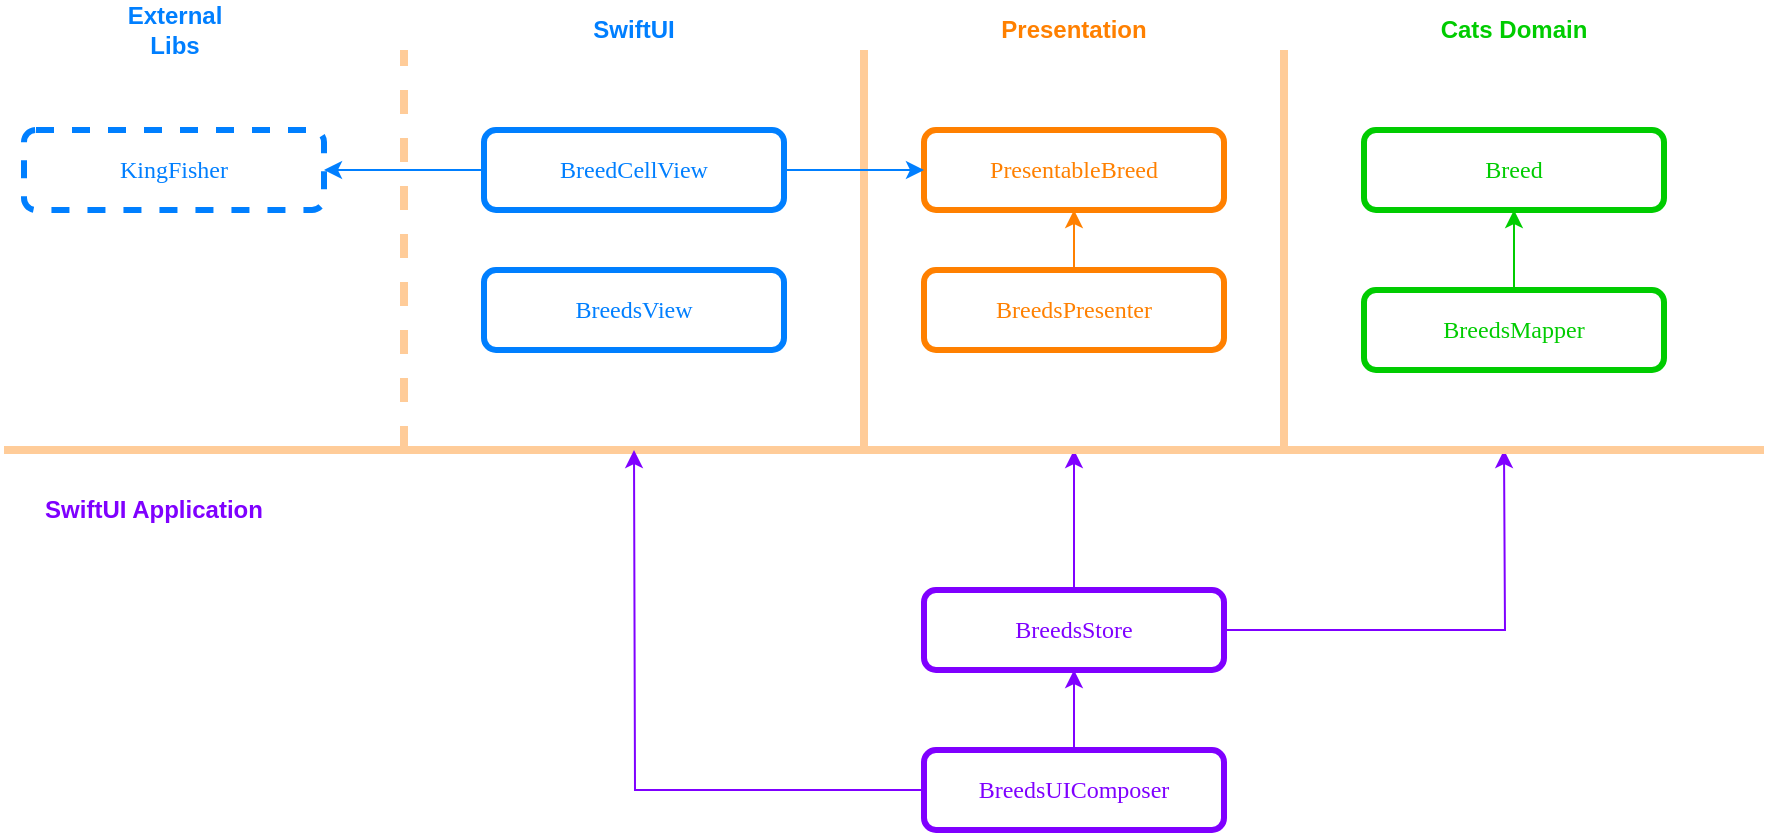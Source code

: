 <mxfile version="14.7.4" type="github">
  <diagram id="UjNKp0Ct7n-lzt2zG22C" name="Page-1">
    <mxGraphModel dx="1817" dy="750" grid="1" gridSize="10" guides="1" tooltips="1" connect="1" arrows="1" fold="1" page="1" pageScale="1" pageWidth="827" pageHeight="1169" math="0" shadow="0">
      <root>
        <mxCell id="0" />
        <mxCell id="1" parent="0" />
        <mxCell id="G4XLr2i-ibFLbOx_ARMf-1" value="&lt;font face=&quot;Verdana&quot; color=&quot;#ff8000&quot;&gt;PresentableBreed&lt;/font&gt;" style="rounded=1;whiteSpace=wrap;html=1;fillColor=none;strokeColor=#FF8000;strokeWidth=3;" parent="1" vertex="1">
          <mxGeometry x="300" y="160" width="150" height="40" as="geometry" />
        </mxCell>
        <mxCell id="G4XLr2i-ibFLbOx_ARMf-2" value="&lt;font face=&quot;Verdana&quot; color=&quot;#00cc00&quot;&gt;Breed&lt;/font&gt;" style="rounded=1;whiteSpace=wrap;html=1;strokeColor=#00CC00;fillColor=none;strokeWidth=3;" parent="1" vertex="1">
          <mxGeometry x="520" y="160" width="150" height="40" as="geometry" />
        </mxCell>
        <mxCell id="G4XLr2i-ibFLbOx_ARMf-7" style="edgeStyle=orthogonalEdgeStyle;rounded=0;orthogonalLoop=1;jettySize=auto;html=1;strokeWidth=1;strokeColor=#00CC00;" parent="1" source="G4XLr2i-ibFLbOx_ARMf-3" target="G4XLr2i-ibFLbOx_ARMf-2" edge="1">
          <mxGeometry relative="1" as="geometry" />
        </mxCell>
        <mxCell id="G4XLr2i-ibFLbOx_ARMf-3" value="&lt;font face=&quot;Verdana&quot; color=&quot;#00cc00&quot;&gt;BreedsMapper&lt;/font&gt;" style="rounded=1;whiteSpace=wrap;html=1;strokeColor=#00CC00;fillColor=none;strokeWidth=3;" parent="1" vertex="1">
          <mxGeometry x="520" y="240" width="150" height="40" as="geometry" />
        </mxCell>
        <mxCell id="G4XLr2i-ibFLbOx_ARMf-4" value="" style="endArrow=none;html=1;strokeWidth=4;strokeColor=#FFCC99;" parent="1" edge="1">
          <mxGeometry width="50" height="50" relative="1" as="geometry">
            <mxPoint x="480" y="320" as="sourcePoint" />
            <mxPoint x="480" y="120" as="targetPoint" />
          </mxGeometry>
        </mxCell>
        <mxCell id="G4XLr2i-ibFLbOx_ARMf-5" value="" style="endArrow=none;html=1;strokeWidth=4;strokeColor=#FFCC99;" parent="1" edge="1">
          <mxGeometry width="50" height="50" relative="1" as="geometry">
            <mxPoint x="270" y="320" as="sourcePoint" />
            <mxPoint x="270" y="120" as="targetPoint" />
          </mxGeometry>
        </mxCell>
        <mxCell id="G4XLr2i-ibFLbOx_ARMf-8" value="&lt;font face=&quot;Verdana&quot; color=&quot;#007fff&quot;&gt;BreedsView&lt;/font&gt;" style="rounded=1;whiteSpace=wrap;html=1;fillColor=none;strokeWidth=3;strokeColor=#007FFF;" parent="1" vertex="1">
          <mxGeometry x="80" y="230" width="150" height="40" as="geometry" />
        </mxCell>
        <mxCell id="G4XLr2i-ibFLbOx_ARMf-11" style="edgeStyle=orthogonalEdgeStyle;rounded=0;orthogonalLoop=1;jettySize=auto;html=1;entryX=0;entryY=0.5;entryDx=0;entryDy=0;strokeWidth=1;strokeColor=#007FFF;" parent="1" source="G4XLr2i-ibFLbOx_ARMf-9" target="G4XLr2i-ibFLbOx_ARMf-1" edge="1">
          <mxGeometry relative="1" as="geometry" />
        </mxCell>
        <mxCell id="G4XLr2i-ibFLbOx_ARMf-14" style="edgeStyle=orthogonalEdgeStyle;rounded=0;orthogonalLoop=1;jettySize=auto;html=1;entryX=1;entryY=0.5;entryDx=0;entryDy=0;strokeColor=#007FFF;strokeWidth=1;" parent="1" source="G4XLr2i-ibFLbOx_ARMf-9" target="G4XLr2i-ibFLbOx_ARMf-13" edge="1">
          <mxGeometry relative="1" as="geometry" />
        </mxCell>
        <mxCell id="G4XLr2i-ibFLbOx_ARMf-9" value="&lt;font face=&quot;Verdana&quot; color=&quot;#007fff&quot;&gt;BreedCellView&lt;/font&gt;" style="rounded=1;whiteSpace=wrap;html=1;fillColor=none;strokeWidth=3;strokeColor=#007FFF;" parent="1" vertex="1">
          <mxGeometry x="80" y="160" width="150" height="40" as="geometry" />
        </mxCell>
        <mxCell id="G4XLr2i-ibFLbOx_ARMf-24" style="edgeStyle=orthogonalEdgeStyle;rounded=0;orthogonalLoop=1;jettySize=auto;html=1;strokeColor=#7F00FF;strokeWidth=1;" parent="1" source="G4XLr2i-ibFLbOx_ARMf-10" edge="1">
          <mxGeometry relative="1" as="geometry">
            <mxPoint x="590" y="320" as="targetPoint" />
          </mxGeometry>
        </mxCell>
        <mxCell id="G4XLr2i-ibFLbOx_ARMf-25" style="edgeStyle=orthogonalEdgeStyle;rounded=0;orthogonalLoop=1;jettySize=auto;html=1;strokeColor=#7F00FF;strokeWidth=1;" parent="1" source="G4XLr2i-ibFLbOx_ARMf-10" edge="1">
          <mxGeometry relative="1" as="geometry">
            <mxPoint x="375" y="320" as="targetPoint" />
          </mxGeometry>
        </mxCell>
        <mxCell id="G4XLr2i-ibFLbOx_ARMf-10" value="&lt;font face=&quot;Verdana&quot; color=&quot;#7f00ff&quot;&gt;BreedsStore&lt;/font&gt;" style="rounded=1;whiteSpace=wrap;html=1;fillColor=none;strokeWidth=3;strokeColor=#7F00FF;" parent="1" vertex="1">
          <mxGeometry x="300" y="390" width="150" height="40" as="geometry" />
        </mxCell>
        <mxCell id="G4XLr2i-ibFLbOx_ARMf-12" value="" style="endArrow=none;html=1;strokeWidth=4;dashed=1;strokeColor=#FFCC99;" parent="1" edge="1">
          <mxGeometry width="50" height="50" relative="1" as="geometry">
            <mxPoint x="40" y="320" as="sourcePoint" />
            <mxPoint x="40" y="120" as="targetPoint" />
          </mxGeometry>
        </mxCell>
        <mxCell id="G4XLr2i-ibFLbOx_ARMf-13" value="&lt;font color=&quot;#007fff&quot; face=&quot;Verdana&quot;&gt;&lt;span&gt;KingFisher&lt;/span&gt;&lt;/font&gt;" style="rounded=1;whiteSpace=wrap;html=1;fillColor=none;strokeWidth=3;dashed=1;strokeColor=#007FFF;" parent="1" vertex="1">
          <mxGeometry x="-150" y="160" width="150" height="40" as="geometry" />
        </mxCell>
        <mxCell id="G4XLr2i-ibFLbOx_ARMf-15" value="&lt;font color=&quot;#007fff&quot;&gt;&lt;b&gt;SwiftUI&lt;/b&gt;&lt;/font&gt;" style="text;html=1;strokeColor=none;fillColor=none;align=center;verticalAlign=middle;whiteSpace=wrap;rounded=0;dashed=1;" parent="1" vertex="1">
          <mxGeometry x="135" y="100" width="40" height="20" as="geometry" />
        </mxCell>
        <mxCell id="G4XLr2i-ibFLbOx_ARMf-16" value="&lt;b&gt;&lt;font color=&quot;#ff8000&quot;&gt;Presentation&lt;/font&gt;&lt;/b&gt;" style="text;html=1;strokeColor=none;fillColor=none;align=center;verticalAlign=middle;whiteSpace=wrap;rounded=0;dashed=1;" parent="1" vertex="1">
          <mxGeometry x="355" y="100" width="40" height="20" as="geometry" />
        </mxCell>
        <mxCell id="G4XLr2i-ibFLbOx_ARMf-17" value="&lt;font color=&quot;#00cc00&quot;&gt;&lt;b&gt;Cats Domain&lt;/b&gt;&lt;/font&gt;" style="text;html=1;strokeColor=none;fillColor=none;align=center;verticalAlign=middle;whiteSpace=wrap;rounded=0;dashed=1;" parent="1" vertex="1">
          <mxGeometry x="540" y="100" width="110" height="20" as="geometry" />
        </mxCell>
        <mxCell id="G4XLr2i-ibFLbOx_ARMf-18" value="" style="endArrow=none;html=1;strokeWidth=4;strokeColor=#FFCC99;" parent="1" edge="1">
          <mxGeometry width="50" height="50" relative="1" as="geometry">
            <mxPoint x="720" y="320" as="sourcePoint" />
            <mxPoint x="-160" y="320" as="targetPoint" />
          </mxGeometry>
        </mxCell>
        <mxCell id="G4XLr2i-ibFLbOx_ARMf-19" value="&lt;b&gt;&lt;font color=&quot;#7f00ff&quot;&gt;SwiftUI Application&lt;/font&gt;&lt;/b&gt;" style="text;html=1;strokeColor=none;fillColor=none;align=center;verticalAlign=middle;whiteSpace=wrap;rounded=0;dashed=1;" parent="1" vertex="1">
          <mxGeometry x="-160" y="340" width="150" height="20" as="geometry" />
        </mxCell>
        <mxCell id="G4XLr2i-ibFLbOx_ARMf-21" style="edgeStyle=orthogonalEdgeStyle;rounded=0;orthogonalLoop=1;jettySize=auto;html=1;entryX=0.5;entryY=1;entryDx=0;entryDy=0;strokeWidth=1;exitX=0.5;exitY=0;exitDx=0;exitDy=0;strokeColor=#7F00FF;" parent="1" source="G4XLr2i-ibFLbOx_ARMf-20" target="G4XLr2i-ibFLbOx_ARMf-10" edge="1">
          <mxGeometry relative="1" as="geometry" />
        </mxCell>
        <mxCell id="G4XLr2i-ibFLbOx_ARMf-22" style="edgeStyle=orthogonalEdgeStyle;rounded=0;orthogonalLoop=1;jettySize=auto;html=1;strokeColor=#7F00FF;strokeWidth=1;exitX=0;exitY=0.5;exitDx=0;exitDy=0;" parent="1" source="G4XLr2i-ibFLbOx_ARMf-20" edge="1">
          <mxGeometry relative="1" as="geometry">
            <mxPoint x="155" y="320" as="targetPoint" />
          </mxGeometry>
        </mxCell>
        <mxCell id="G4XLr2i-ibFLbOx_ARMf-20" value="&lt;font face=&quot;Verdana&quot; color=&quot;#7f00ff&quot;&gt;BreedsUIComposer&lt;/font&gt;" style="rounded=1;whiteSpace=wrap;html=1;fillColor=none;strokeWidth=3;strokeColor=#7F00FF;" parent="1" vertex="1">
          <mxGeometry x="300" y="470" width="150" height="40" as="geometry" />
        </mxCell>
        <mxCell id="G4XLr2i-ibFLbOx_ARMf-23" value="&lt;b&gt;&lt;font color=&quot;#007fff&quot;&gt;External Libs&lt;/font&gt;&lt;/b&gt;" style="text;html=1;strokeColor=none;fillColor=none;align=center;verticalAlign=middle;whiteSpace=wrap;rounded=0;dashed=1;" parent="1" vertex="1">
          <mxGeometry x="-92.5" y="100" width="35" height="20" as="geometry" />
        </mxCell>
        <mxCell id="eQk534tl0nE1XeND29Ax-3" style="edgeStyle=orthogonalEdgeStyle;rounded=0;orthogonalLoop=1;jettySize=auto;html=1;exitX=0.5;exitY=0;exitDx=0;exitDy=0;entryX=0.5;entryY=1;entryDx=0;entryDy=0;strokeColor=#FF8000;" edge="1" parent="1" source="eQk534tl0nE1XeND29Ax-1" target="G4XLr2i-ibFLbOx_ARMf-1">
          <mxGeometry relative="1" as="geometry" />
        </mxCell>
        <mxCell id="eQk534tl0nE1XeND29Ax-1" value="&lt;font face=&quot;Verdana&quot; color=&quot;#ff8000&quot;&gt;BreedsPresenter&lt;br&gt;&lt;/font&gt;" style="rounded=1;whiteSpace=wrap;html=1;fillColor=none;strokeColor=#FF8000;strokeWidth=3;" vertex="1" parent="1">
          <mxGeometry x="300" y="230" width="150" height="40" as="geometry" />
        </mxCell>
      </root>
    </mxGraphModel>
  </diagram>
</mxfile>
